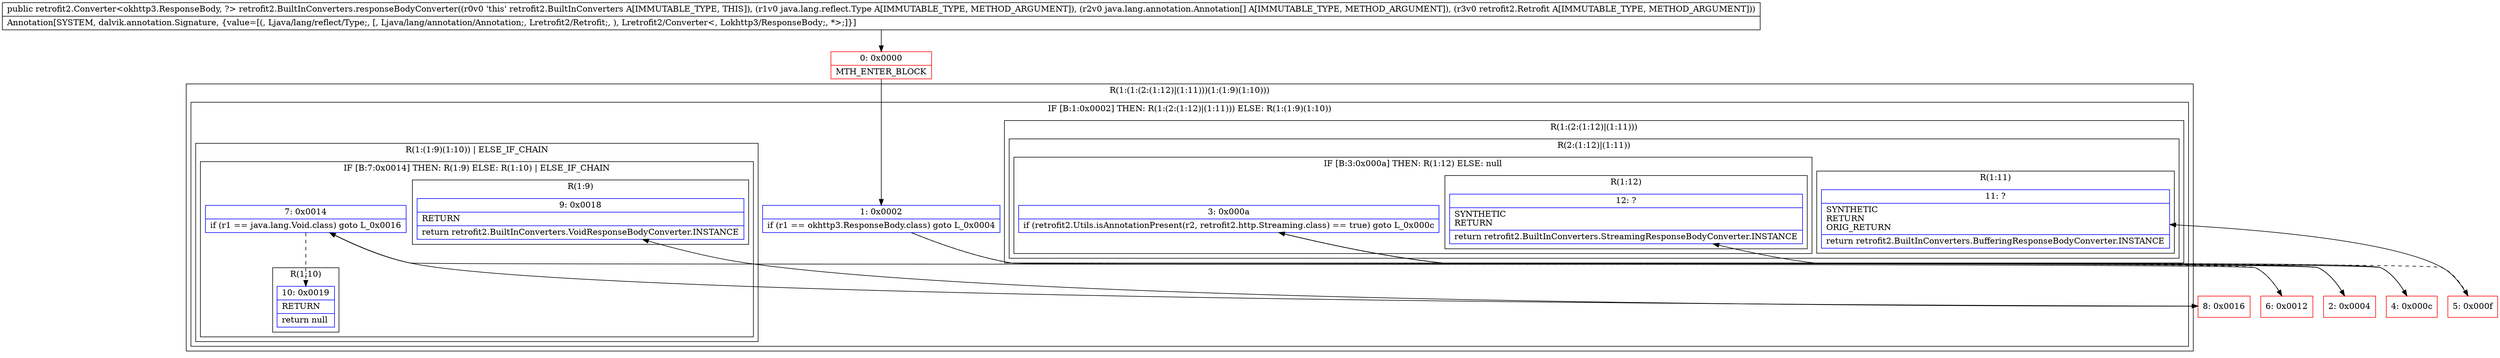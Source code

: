 digraph "CFG forretrofit2.BuiltInConverters.responseBodyConverter(Ljava\/lang\/reflect\/Type;[Ljava\/lang\/annotation\/Annotation;Lretrofit2\/Retrofit;)Lretrofit2\/Converter;" {
subgraph cluster_Region_1515925951 {
label = "R(1:(1:(2:(1:12)|(1:11)))(1:(1:9)(1:10)))";
node [shape=record,color=blue];
subgraph cluster_IfRegion_1702468283 {
label = "IF [B:1:0x0002] THEN: R(1:(2:(1:12)|(1:11))) ELSE: R(1:(1:9)(1:10))";
node [shape=record,color=blue];
Node_1 [shape=record,label="{1\:\ 0x0002|if (r1 == okhttp3.ResponseBody.class) goto L_0x0004\l}"];
subgraph cluster_Region_696400828 {
label = "R(1:(2:(1:12)|(1:11)))";
node [shape=record,color=blue];
subgraph cluster_Region_613704886 {
label = "R(2:(1:12)|(1:11))";
node [shape=record,color=blue];
subgraph cluster_IfRegion_666992466 {
label = "IF [B:3:0x000a] THEN: R(1:12) ELSE: null";
node [shape=record,color=blue];
Node_3 [shape=record,label="{3\:\ 0x000a|if (retrofit2.Utils.isAnnotationPresent(r2, retrofit2.http.Streaming.class) == true) goto L_0x000c\l}"];
subgraph cluster_Region_239371603 {
label = "R(1:12)";
node [shape=record,color=blue];
Node_12 [shape=record,label="{12\:\ ?|SYNTHETIC\lRETURN\l|return retrofit2.BuiltInConverters.StreamingResponseBodyConverter.INSTANCE\l}"];
}
}
subgraph cluster_Region_916656380 {
label = "R(1:11)";
node [shape=record,color=blue];
Node_11 [shape=record,label="{11\:\ ?|SYNTHETIC\lRETURN\lORIG_RETURN\l|return retrofit2.BuiltInConverters.BufferingResponseBodyConverter.INSTANCE\l}"];
}
}
}
subgraph cluster_Region_831877962 {
label = "R(1:(1:9)(1:10)) | ELSE_IF_CHAIN\l";
node [shape=record,color=blue];
subgraph cluster_IfRegion_486715845 {
label = "IF [B:7:0x0014] THEN: R(1:9) ELSE: R(1:10) | ELSE_IF_CHAIN\l";
node [shape=record,color=blue];
Node_7 [shape=record,label="{7\:\ 0x0014|if (r1 == java.lang.Void.class) goto L_0x0016\l}"];
subgraph cluster_Region_935772459 {
label = "R(1:9)";
node [shape=record,color=blue];
Node_9 [shape=record,label="{9\:\ 0x0018|RETURN\l|return retrofit2.BuiltInConverters.VoidResponseBodyConverter.INSTANCE\l}"];
}
subgraph cluster_Region_432800735 {
label = "R(1:10)";
node [shape=record,color=blue];
Node_10 [shape=record,label="{10\:\ 0x0019|RETURN\l|return null\l}"];
}
}
}
}
}
Node_0 [shape=record,color=red,label="{0\:\ 0x0000|MTH_ENTER_BLOCK\l}"];
Node_2 [shape=record,color=red,label="{2\:\ 0x0004}"];
Node_4 [shape=record,color=red,label="{4\:\ 0x000c}"];
Node_5 [shape=record,color=red,label="{5\:\ 0x000f}"];
Node_6 [shape=record,color=red,label="{6\:\ 0x0012}"];
Node_8 [shape=record,color=red,label="{8\:\ 0x0016}"];
MethodNode[shape=record,label="{public retrofit2.Converter\<okhttp3.ResponseBody, ?\> retrofit2.BuiltInConverters.responseBodyConverter((r0v0 'this' retrofit2.BuiltInConverters A[IMMUTABLE_TYPE, THIS]), (r1v0 java.lang.reflect.Type A[IMMUTABLE_TYPE, METHOD_ARGUMENT]), (r2v0 java.lang.annotation.Annotation[] A[IMMUTABLE_TYPE, METHOD_ARGUMENT]), (r3v0 retrofit2.Retrofit A[IMMUTABLE_TYPE, METHOD_ARGUMENT]))  | Annotation[SYSTEM, dalvik.annotation.Signature, \{value=[(, Ljava\/lang\/reflect\/Type;, [, Ljava\/lang\/annotation\/Annotation;, Lretrofit2\/Retrofit;, ), Lretrofit2\/Converter\<, Lokhttp3\/ResponseBody;, *\>;]\}]\l}"];
MethodNode -> Node_0;
Node_1 -> Node_2;
Node_1 -> Node_6[style=dashed];
Node_3 -> Node_4;
Node_3 -> Node_5[style=dashed];
Node_7 -> Node_8;
Node_7 -> Node_10[style=dashed];
Node_0 -> Node_1;
Node_2 -> Node_3;
Node_4 -> Node_12;
Node_5 -> Node_11;
Node_6 -> Node_7;
Node_8 -> Node_9;
}

